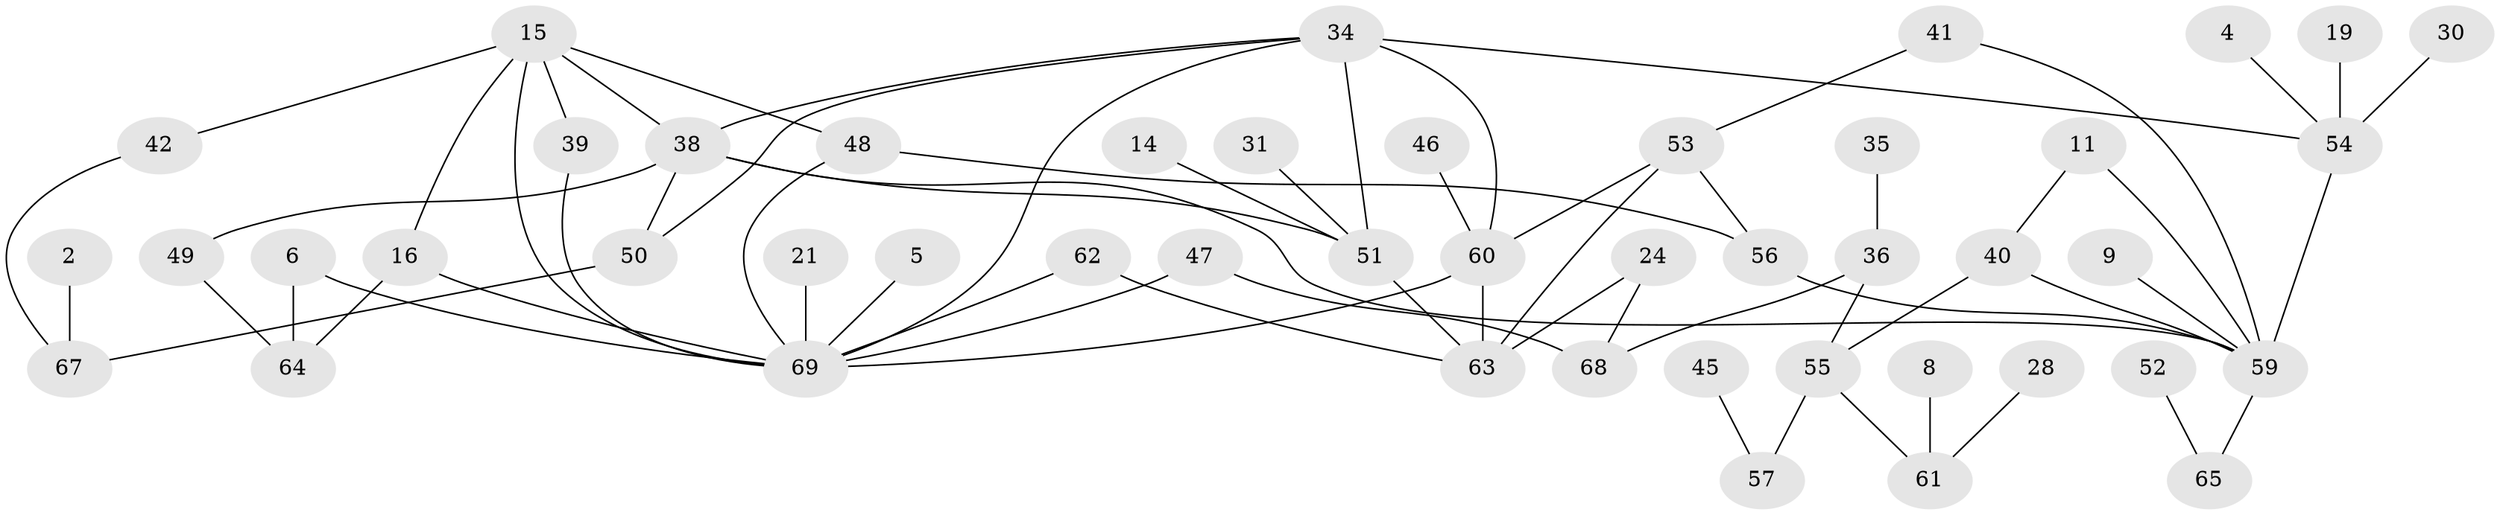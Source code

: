 // original degree distribution, {0: 0.15217391304347827, 2: 0.26811594202898553, 4: 0.07246376811594203, 1: 0.2391304347826087, 3: 0.21014492753623187, 5: 0.043478260869565216, 6: 0.014492753623188406}
// Generated by graph-tools (version 1.1) at 2025/25/03/09/25 03:25:19]
// undirected, 47 vertices, 66 edges
graph export_dot {
graph [start="1"]
  node [color=gray90,style=filled];
  2;
  4;
  5;
  6;
  8;
  9;
  11;
  14;
  15;
  16;
  19;
  21;
  24;
  28;
  30;
  31;
  34;
  35;
  36;
  38;
  39;
  40;
  41;
  42;
  45;
  46;
  47;
  48;
  49;
  50;
  51;
  52;
  53;
  54;
  55;
  56;
  57;
  59;
  60;
  61;
  62;
  63;
  64;
  65;
  67;
  68;
  69;
  2 -- 67 [weight=1.0];
  4 -- 54 [weight=1.0];
  5 -- 69 [weight=1.0];
  6 -- 64 [weight=1.0];
  6 -- 69 [weight=1.0];
  8 -- 61 [weight=1.0];
  9 -- 59 [weight=1.0];
  11 -- 40 [weight=1.0];
  11 -- 59 [weight=1.0];
  14 -- 51 [weight=1.0];
  15 -- 16 [weight=1.0];
  15 -- 38 [weight=1.0];
  15 -- 39 [weight=1.0];
  15 -- 42 [weight=1.0];
  15 -- 48 [weight=1.0];
  15 -- 69 [weight=1.0];
  16 -- 64 [weight=1.0];
  16 -- 69 [weight=1.0];
  19 -- 54 [weight=1.0];
  21 -- 69 [weight=1.0];
  24 -- 63 [weight=1.0];
  24 -- 68 [weight=1.0];
  28 -- 61 [weight=1.0];
  30 -- 54 [weight=1.0];
  31 -- 51 [weight=1.0];
  34 -- 38 [weight=1.0];
  34 -- 50 [weight=1.0];
  34 -- 51 [weight=1.0];
  34 -- 54 [weight=1.0];
  34 -- 60 [weight=2.0];
  34 -- 69 [weight=1.0];
  35 -- 36 [weight=1.0];
  36 -- 55 [weight=2.0];
  36 -- 68 [weight=1.0];
  38 -- 49 [weight=1.0];
  38 -- 50 [weight=1.0];
  38 -- 51 [weight=1.0];
  38 -- 59 [weight=1.0];
  39 -- 69 [weight=1.0];
  40 -- 55 [weight=1.0];
  40 -- 59 [weight=1.0];
  41 -- 53 [weight=1.0];
  41 -- 59 [weight=1.0];
  42 -- 67 [weight=1.0];
  45 -- 57 [weight=1.0];
  46 -- 60 [weight=1.0];
  47 -- 68 [weight=1.0];
  47 -- 69 [weight=1.0];
  48 -- 56 [weight=1.0];
  48 -- 69 [weight=1.0];
  49 -- 64 [weight=1.0];
  50 -- 67 [weight=1.0];
  51 -- 63 [weight=1.0];
  52 -- 65 [weight=1.0];
  53 -- 56 [weight=1.0];
  53 -- 60 [weight=1.0];
  53 -- 63 [weight=1.0];
  54 -- 59 [weight=1.0];
  55 -- 57 [weight=1.0];
  55 -- 61 [weight=1.0];
  56 -- 59 [weight=1.0];
  59 -- 65 [weight=1.0];
  60 -- 63 [weight=2.0];
  60 -- 69 [weight=1.0];
  62 -- 63 [weight=1.0];
  62 -- 69 [weight=1.0];
}
